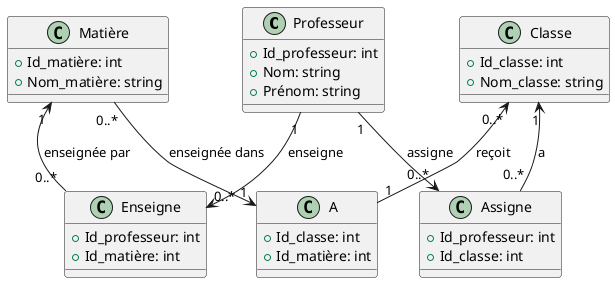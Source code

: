 @startuml

' Définition des classes
class Professeur {
  +Id_professeur: int
  +Nom: string
  +Prénom: string
}

class Matière {
  +Id_matière: int
  +Nom_matière: string
}

class Classe {
  +Id_classe: int
  +Nom_classe: string
}

' Définition des classes d'association
class Enseigne {
  +Id_professeur: int
  +Id_matière: int
}

class Assigne {
  +Id_professeur: int
  +Id_classe: int
}

class A {
  +Id_classe: int
  +Id_matière: int
}

' Relations entre les classes
Professeur "1" --> "0..*" Enseigne : enseigne
Matière "1" <-- "0..*" Enseigne : enseignée par

Professeur "1" --> "0..*" Assigne : assigne
Classe "1" <-- "0..*" Assigne : a

Matière "0..*" --> "1" A : enseignée dans
Classe "0..*" <-- "1" A : reçoit

@enduml